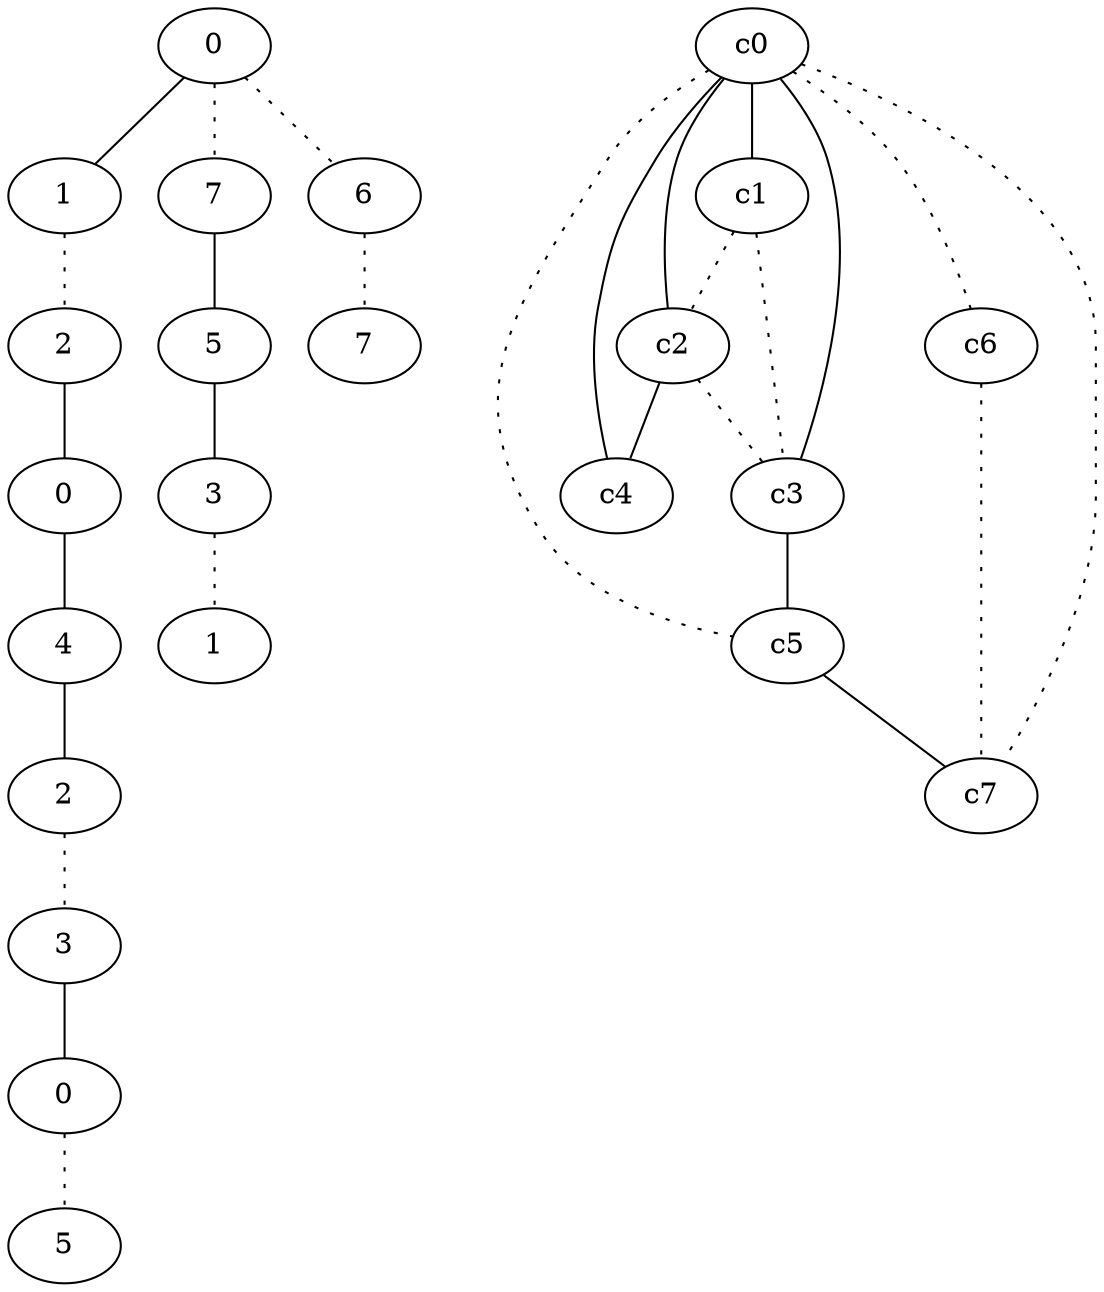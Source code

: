 graph {
a0[label=0];
a1[label=1];
a2[label=2];
a3[label=0];
a4[label=4];
a5[label=2];
a6[label=3];
a7[label=0];
a8[label=5];
a9[label=7];
a10[label=5];
a11[label=3];
a12[label=1];
a13[label=6];
a14[label=7];
a0 -- a1;
a0 -- a9 [style=dotted];
a0 -- a13 [style=dotted];
a1 -- a2 [style=dotted];
a2 -- a3;
a3 -- a4;
a4 -- a5;
a5 -- a6 [style=dotted];
a6 -- a7;
a7 -- a8 [style=dotted];
a9 -- a10;
a10 -- a11;
a11 -- a12 [style=dotted];
a13 -- a14 [style=dotted];
c0 -- c1;
c0 -- c2;
c0 -- c3;
c0 -- c4;
c0 -- c5 [style=dotted];
c0 -- c6 [style=dotted];
c0 -- c7 [style=dotted];
c1 -- c2 [style=dotted];
c1 -- c3 [style=dotted];
c2 -- c3 [style=dotted];
c2 -- c4;
c3 -- c5;
c5 -- c7;
c6 -- c7 [style=dotted];
}
